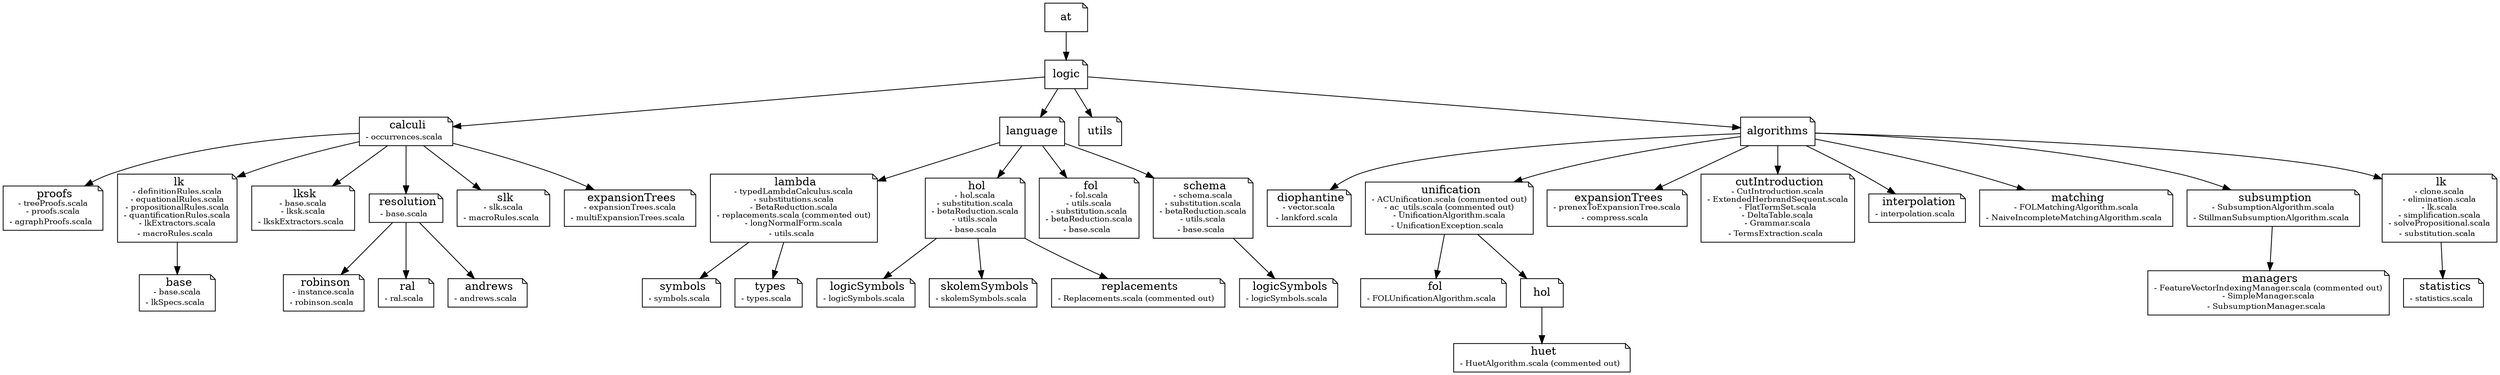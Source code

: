 # Command: dot packages.gv -Tpng > packages.png

digraph G {
  node [shape=note];
  lambda [label=< lambda<br/><font point-size="10pt">- typedLambdaCalculus.scala<br/>- substitutions.scala<br/>- BetaReduction.scala<br/>- replacements.scala (commented out)<br/>- longNormalForm.scala<br/>- utils.scala</font> >]
  symbols [label=< symbols<br/><font point-size="10pt">- symbols.scala</font> >]
  types [label=< types<br/><font point-size="10pt">- types.scala</font> >]
  hol [label=< hol<br/><font point-size="10pt">- hol.scala<br/>- substitution.scala<br/>- betaReduction.scala<br/>- utils.scala<br/>- base.scala</font> >]
  logicSymbols [label=< logicSymbols<br/><font point-size="10pt">- logicSymbols.scala</font> >]
  skolemSymbols [label=< skolemSymbols<br/><font point-size="10pt">- skolemSymbols.scala</font> >]
  replacements [label=< replacements<br/><font point-size="10pt">- Replacements.scala (commented out)</font> >]
  fol [label=< fol<br/><font point-size="10pt">- fol.scala<br/>- utils.scala<br/>- substitution.scala<br/>- betaReduction.scala<br/>- base.scala</font> >]
  schema [label=< schema<br/><font point-size="10pt">- schema.scala<br/>- substitution.scala<br/>- betaReduction.scala<br/>- utils.scala<br/>- base.scala</font> >]
  logicSymbols_schema [label=< logicSymbols<br/><font point-size="10pt">- logicSymbols.scala</font> >]
  calculi [label=< calculi<br/><font point-size="10pt">- occurrences.scala</font> >]
  proofs [label=< proofs<br/><font point-size="10pt">- treeProofs.scala<br/>- proofs.scala<br/>- agraphProofs.scala</font> >]
  lk [label=< lk<br/><font point-size="10pt">- definitionRules.scala<br/>- equationalRules.scala<br/>- propositionalRules.scala<br/>- quantificationRules.scala<br/>- lkExtractors.scala<br/>- macroRules.scala</font> >]
  base [label=< base<br/><font point-size="10pt">- base.scala<br/>- lkSpecs.scala</font> >]
  lksk [label=< lksk<br/><font point-size="10pt">- base.scala<br/>- lksk.scala<br/>- lkskExtractors.scala</font> >]
  resolution [label=< resolution<br/><font point-size="10pt">- base.scala</font> >]
  robinson [label=< robinson<br/><font point-size="10pt">- instance.scala<br/>- robinson.scala</font> >]
  ral [label=< ral<br/><font point-size="10pt">- ral.scala</font> >]
  andrews [label=< andrews<br/><font point-size="10pt">- andrews.scala</font> >]
  slk [label=< slk<br/><font point-size="10pt">- slk.scala<br/>- macroRules.scala</font> >]
  expansionTrees [label=< expansionTrees<br/><font point-size="10pt">- expansionTrees.scala<br/>- multiExpansionTrees.scala</font> >]
  diophantine [label=< diophantine<br/><font point-size="10pt">- vector.scala<br/>- lankford.scala</font> >]
  unification [label=< unification<br/><font point-size="10pt">- ACUnification.scala (commented out)<br/>- ac_utils.scala (commented out)<br/>- UnificationAlgorithm.scala<br/>- UnificationException.scala</font> >]
  folUni [label=< fol<br/><font point-size="10pt">- FOLUnificationAlgorithm.scala</font> >]
  holUni [label=< hol >]
  huet [label=< huet<br/><font point-size="10pt">- HuetAlgorithm.scala (commented out)</font> >]
  expansionTreesAlg [label=< expansionTrees<br/><font point-size="10pt">- prenexToExpansionTree.scala<br/>- compress.scala</font> >]
  cutIntroduction [label=< cutIntroduction<br/><font point-size="10pt">- CutIntroduction.scala<br/>- ExtendedHerbrandSequent.scala<br/>- FlatTermSet.scala<br/>- DeltaTable.scala<br/>- Grammar.scala<br/>- TermsExtraction.scala</font> >]
  interpolation [label=< interpolation<br/><font point-size="10pt">- interpolation.scala</font> >]
  matching [label=< matching<br/><font point-size="10pt">- FOLMatchingAlgorithm.scala<br/>- NaiveIncompleteMatchingAlgorithm.scala</font> >]
  subsumption [label=< subsumption<br/><font point-size="10pt">- SubsumptionAlgorithm.scala<br/>- StillmanSubsumptionAlgorithm.scala</font> >]
  managers [label=< managers<br/><font point-size="10pt">- FeatureVectorIndexingManager.scala (commented out)<br/>- SimpleManager.scala<br/>- SubsumptionManager.scala</font> >]
  lk_alg [label=< lk<br/><font point-size="10pt">- clone.scala<br/>- elimination.scala<br/>- lk.scala<br/>- simplification.scala<br/>- solvePropositional.scala<br/>- substitution.scala</font> >]
  statistics [label=< statistics<br/><font point-size="10pt">- statistics.scala</font> >]

  at -> logic -> language -> lambda -> symbols;
  lambda -> types;
  language -> hol;
  hol -> logicSymbols;
  hol -> skolemSymbols;
  hol -> replacements;
  language -> fol;
  language -> schema;
  schema -> logicSymbols_schema;
  logic -> utils;
  logic -> calculi;
  calculi -> proofs;
  calculi -> lk;
  lk -> base;
  calculi -> lksk;
  calculi -> resolution;
  resolution -> robinson;
  resolution -> andrews;
  resolution -> ral;
  calculi -> slk;
  calculi -> expansionTrees;
  logic -> algorithms;
  algorithms -> diophantine;
  algorithms -> unification;
  unification -> folUni;
  unification -> holUni;
  holUni -> huet;
  algorithms -> expansionTreesAlg;
  algorithms -> cutIntroduction;
  algorithms -> interpolation;
  algorithms -> matching;
  algorithms -> subsumption;
  subsumption -> managers;
  algorithms -> lk_alg;
  lk_alg -> statistics;
}



